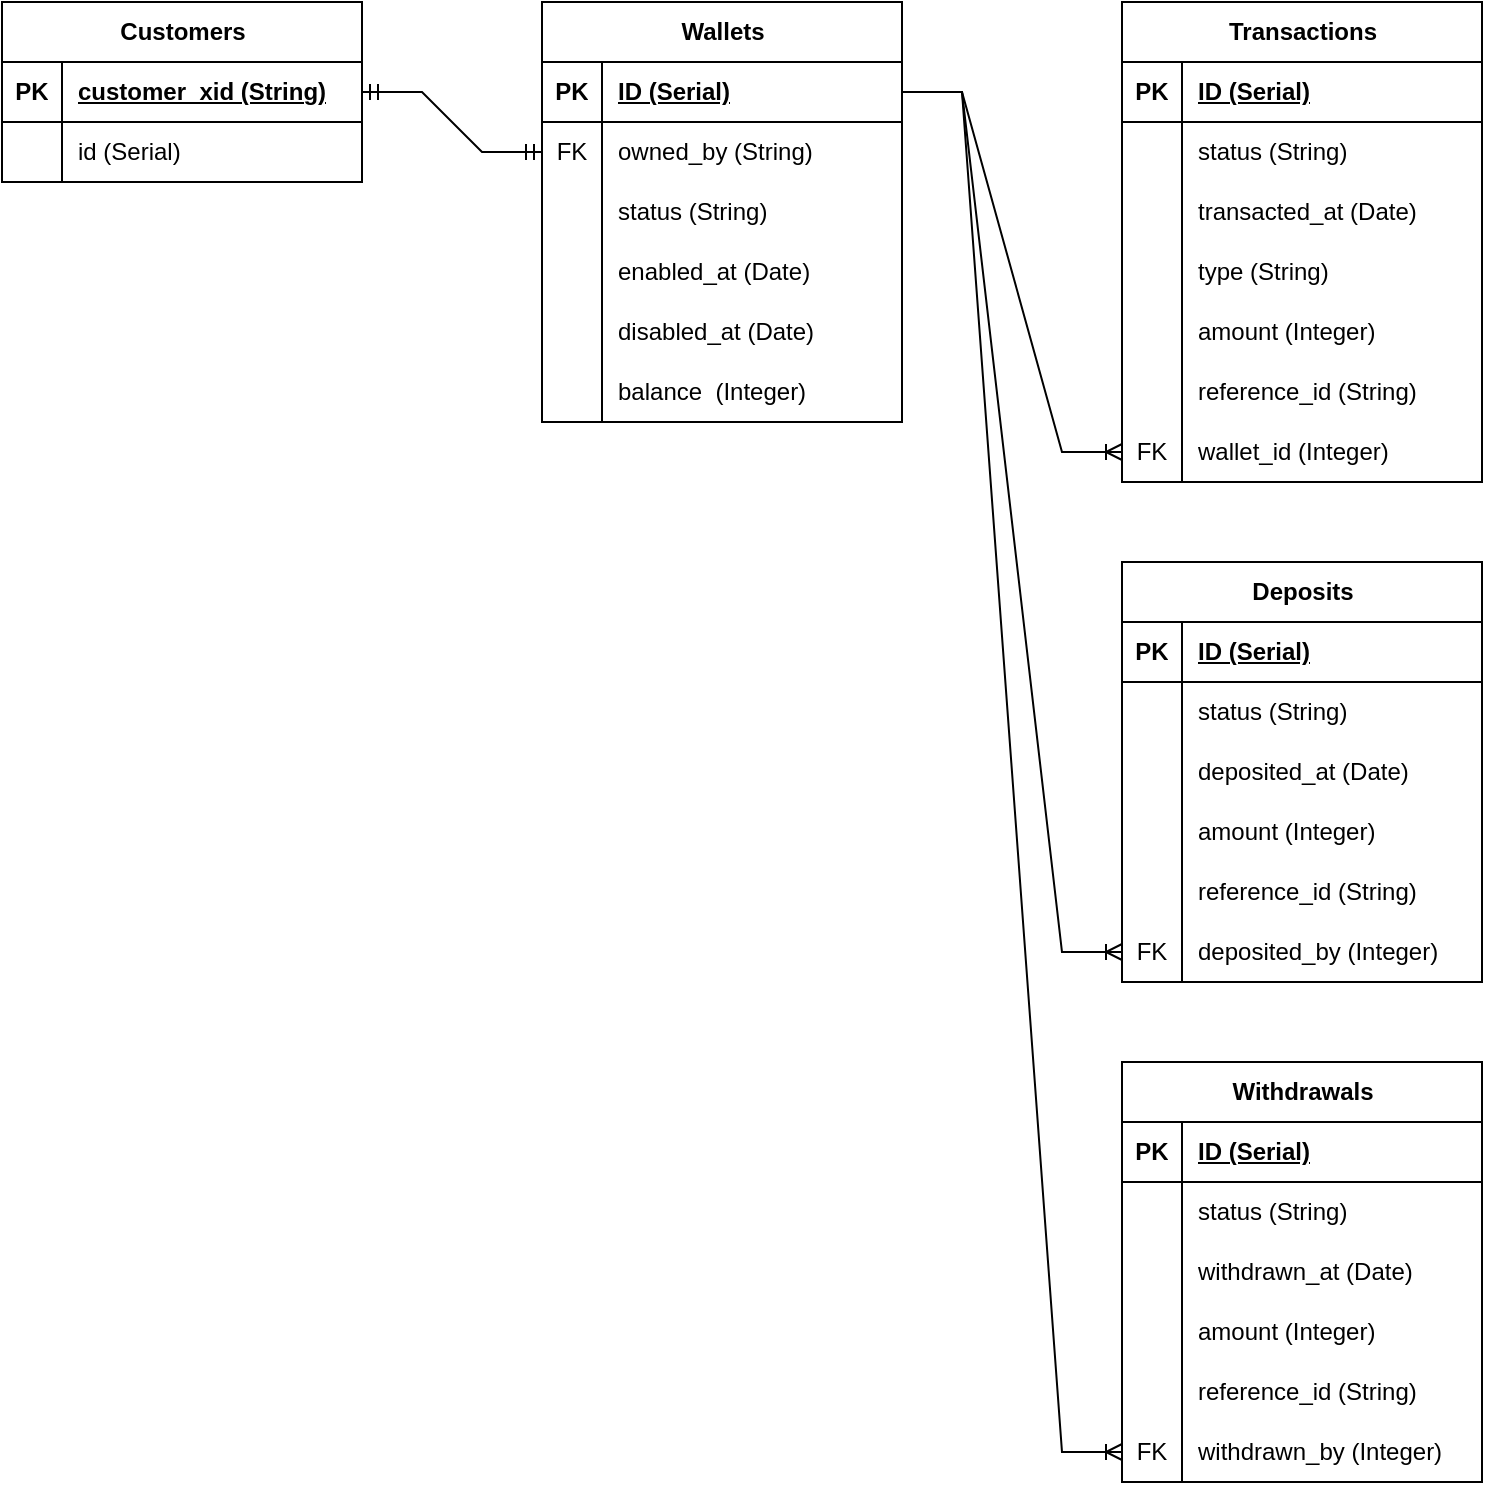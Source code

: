 <mxfile version="22.0.4" type="device">
  <diagram name="Page-1" id="1LVj-BG-6byIhthA51yk">
    <mxGraphModel dx="795" dy="502" grid="1" gridSize="10" guides="1" tooltips="1" connect="1" arrows="1" fold="1" page="1" pageScale="1" pageWidth="850" pageHeight="1100" math="0" shadow="0">
      <root>
        <mxCell id="0" />
        <mxCell id="1" parent="0" />
        <mxCell id="N4mngw4qFunGc3xSZTYy-1" value="Customers" style="shape=table;startSize=30;container=1;collapsible=1;childLayout=tableLayout;fixedRows=1;rowLines=0;fontStyle=1;align=center;resizeLast=1;html=1;" vertex="1" parent="1">
          <mxGeometry x="40" y="90" width="180" height="90" as="geometry" />
        </mxCell>
        <mxCell id="N4mngw4qFunGc3xSZTYy-2" value="" style="shape=tableRow;horizontal=0;startSize=0;swimlaneHead=0;swimlaneBody=0;fillColor=none;collapsible=0;dropTarget=0;points=[[0,0.5],[1,0.5]];portConstraint=eastwest;top=0;left=0;right=0;bottom=1;" vertex="1" parent="N4mngw4qFunGc3xSZTYy-1">
          <mxGeometry y="30" width="180" height="30" as="geometry" />
        </mxCell>
        <mxCell id="N4mngw4qFunGc3xSZTYy-3" value="PK" style="shape=partialRectangle;connectable=0;fillColor=none;top=0;left=0;bottom=0;right=0;fontStyle=1;overflow=hidden;whiteSpace=wrap;html=1;" vertex="1" parent="N4mngw4qFunGc3xSZTYy-2">
          <mxGeometry width="30" height="30" as="geometry">
            <mxRectangle width="30" height="30" as="alternateBounds" />
          </mxGeometry>
        </mxCell>
        <mxCell id="N4mngw4qFunGc3xSZTYy-4" value="customer_xid (String)" style="shape=partialRectangle;connectable=0;fillColor=none;top=0;left=0;bottom=0;right=0;align=left;spacingLeft=6;fontStyle=5;overflow=hidden;whiteSpace=wrap;html=1;" vertex="1" parent="N4mngw4qFunGc3xSZTYy-2">
          <mxGeometry x="30" width="150" height="30" as="geometry">
            <mxRectangle width="150" height="30" as="alternateBounds" />
          </mxGeometry>
        </mxCell>
        <mxCell id="N4mngw4qFunGc3xSZTYy-5" value="" style="shape=tableRow;horizontal=0;startSize=0;swimlaneHead=0;swimlaneBody=0;fillColor=none;collapsible=0;dropTarget=0;points=[[0,0.5],[1,0.5]];portConstraint=eastwest;top=0;left=0;right=0;bottom=0;" vertex="1" parent="N4mngw4qFunGc3xSZTYy-1">
          <mxGeometry y="60" width="180" height="30" as="geometry" />
        </mxCell>
        <mxCell id="N4mngw4qFunGc3xSZTYy-6" value="" style="shape=partialRectangle;connectable=0;fillColor=none;top=0;left=0;bottom=0;right=0;editable=1;overflow=hidden;whiteSpace=wrap;html=1;" vertex="1" parent="N4mngw4qFunGc3xSZTYy-5">
          <mxGeometry width="30" height="30" as="geometry">
            <mxRectangle width="30" height="30" as="alternateBounds" />
          </mxGeometry>
        </mxCell>
        <mxCell id="N4mngw4qFunGc3xSZTYy-7" value="id (Serial)" style="shape=partialRectangle;connectable=0;fillColor=none;top=0;left=0;bottom=0;right=0;align=left;spacingLeft=6;overflow=hidden;whiteSpace=wrap;html=1;" vertex="1" parent="N4mngw4qFunGc3xSZTYy-5">
          <mxGeometry x="30" width="150" height="30" as="geometry">
            <mxRectangle width="150" height="30" as="alternateBounds" />
          </mxGeometry>
        </mxCell>
        <mxCell id="N4mngw4qFunGc3xSZTYy-14" value="Wallets" style="shape=table;startSize=30;container=1;collapsible=1;childLayout=tableLayout;fixedRows=1;rowLines=0;fontStyle=1;align=center;resizeLast=1;html=1;" vertex="1" parent="1">
          <mxGeometry x="310" y="90" width="180" height="210" as="geometry" />
        </mxCell>
        <mxCell id="N4mngw4qFunGc3xSZTYy-15" value="" style="shape=tableRow;horizontal=0;startSize=0;swimlaneHead=0;swimlaneBody=0;fillColor=none;collapsible=0;dropTarget=0;points=[[0,0.5],[1,0.5]];portConstraint=eastwest;top=0;left=0;right=0;bottom=1;" vertex="1" parent="N4mngw4qFunGc3xSZTYy-14">
          <mxGeometry y="30" width="180" height="30" as="geometry" />
        </mxCell>
        <mxCell id="N4mngw4qFunGc3xSZTYy-16" value="PK" style="shape=partialRectangle;connectable=0;fillColor=none;top=0;left=0;bottom=0;right=0;fontStyle=1;overflow=hidden;whiteSpace=wrap;html=1;" vertex="1" parent="N4mngw4qFunGc3xSZTYy-15">
          <mxGeometry width="30" height="30" as="geometry">
            <mxRectangle width="30" height="30" as="alternateBounds" />
          </mxGeometry>
        </mxCell>
        <mxCell id="N4mngw4qFunGc3xSZTYy-17" value="ID (Serial)" style="shape=partialRectangle;connectable=0;fillColor=none;top=0;left=0;bottom=0;right=0;align=left;spacingLeft=6;fontStyle=5;overflow=hidden;whiteSpace=wrap;html=1;" vertex="1" parent="N4mngw4qFunGc3xSZTYy-15">
          <mxGeometry x="30" width="150" height="30" as="geometry">
            <mxRectangle width="150" height="30" as="alternateBounds" />
          </mxGeometry>
        </mxCell>
        <mxCell id="N4mngw4qFunGc3xSZTYy-18" value="" style="shape=tableRow;horizontal=0;startSize=0;swimlaneHead=0;swimlaneBody=0;fillColor=none;collapsible=0;dropTarget=0;points=[[0,0.5],[1,0.5]];portConstraint=eastwest;top=0;left=0;right=0;bottom=0;" vertex="1" parent="N4mngw4qFunGc3xSZTYy-14">
          <mxGeometry y="60" width="180" height="30" as="geometry" />
        </mxCell>
        <mxCell id="N4mngw4qFunGc3xSZTYy-19" value="FK" style="shape=partialRectangle;connectable=0;fillColor=none;top=0;left=0;bottom=0;right=0;editable=1;overflow=hidden;whiteSpace=wrap;html=1;" vertex="1" parent="N4mngw4qFunGc3xSZTYy-18">
          <mxGeometry width="30" height="30" as="geometry">
            <mxRectangle width="30" height="30" as="alternateBounds" />
          </mxGeometry>
        </mxCell>
        <mxCell id="N4mngw4qFunGc3xSZTYy-20" value="owned_by (String)" style="shape=partialRectangle;connectable=0;fillColor=none;top=0;left=0;bottom=0;right=0;align=left;spacingLeft=6;overflow=hidden;whiteSpace=wrap;html=1;" vertex="1" parent="N4mngw4qFunGc3xSZTYy-18">
          <mxGeometry x="30" width="150" height="30" as="geometry">
            <mxRectangle width="150" height="30" as="alternateBounds" />
          </mxGeometry>
        </mxCell>
        <mxCell id="N4mngw4qFunGc3xSZTYy-21" value="" style="shape=tableRow;horizontal=0;startSize=0;swimlaneHead=0;swimlaneBody=0;fillColor=none;collapsible=0;dropTarget=0;points=[[0,0.5],[1,0.5]];portConstraint=eastwest;top=0;left=0;right=0;bottom=0;" vertex="1" parent="N4mngw4qFunGc3xSZTYy-14">
          <mxGeometry y="90" width="180" height="30" as="geometry" />
        </mxCell>
        <mxCell id="N4mngw4qFunGc3xSZTYy-22" value="" style="shape=partialRectangle;connectable=0;fillColor=none;top=0;left=0;bottom=0;right=0;editable=1;overflow=hidden;whiteSpace=wrap;html=1;" vertex="1" parent="N4mngw4qFunGc3xSZTYy-21">
          <mxGeometry width="30" height="30" as="geometry">
            <mxRectangle width="30" height="30" as="alternateBounds" />
          </mxGeometry>
        </mxCell>
        <mxCell id="N4mngw4qFunGc3xSZTYy-23" value="status (String)" style="shape=partialRectangle;connectable=0;fillColor=none;top=0;left=0;bottom=0;right=0;align=left;spacingLeft=6;overflow=hidden;whiteSpace=wrap;html=1;" vertex="1" parent="N4mngw4qFunGc3xSZTYy-21">
          <mxGeometry x="30" width="150" height="30" as="geometry">
            <mxRectangle width="150" height="30" as="alternateBounds" />
          </mxGeometry>
        </mxCell>
        <mxCell id="N4mngw4qFunGc3xSZTYy-24" value="" style="shape=tableRow;horizontal=0;startSize=0;swimlaneHead=0;swimlaneBody=0;fillColor=none;collapsible=0;dropTarget=0;points=[[0,0.5],[1,0.5]];portConstraint=eastwest;top=0;left=0;right=0;bottom=0;" vertex="1" parent="N4mngw4qFunGc3xSZTYy-14">
          <mxGeometry y="120" width="180" height="30" as="geometry" />
        </mxCell>
        <mxCell id="N4mngw4qFunGc3xSZTYy-25" value="" style="shape=partialRectangle;connectable=0;fillColor=none;top=0;left=0;bottom=0;right=0;editable=1;overflow=hidden;whiteSpace=wrap;html=1;" vertex="1" parent="N4mngw4qFunGc3xSZTYy-24">
          <mxGeometry width="30" height="30" as="geometry">
            <mxRectangle width="30" height="30" as="alternateBounds" />
          </mxGeometry>
        </mxCell>
        <mxCell id="N4mngw4qFunGc3xSZTYy-26" value="enabled_at (Date)" style="shape=partialRectangle;connectable=0;fillColor=none;top=0;left=0;bottom=0;right=0;align=left;spacingLeft=6;overflow=hidden;whiteSpace=wrap;html=1;" vertex="1" parent="N4mngw4qFunGc3xSZTYy-24">
          <mxGeometry x="30" width="150" height="30" as="geometry">
            <mxRectangle width="150" height="30" as="alternateBounds" />
          </mxGeometry>
        </mxCell>
        <mxCell id="N4mngw4qFunGc3xSZTYy-66" value="" style="shape=tableRow;horizontal=0;startSize=0;swimlaneHead=0;swimlaneBody=0;fillColor=none;collapsible=0;dropTarget=0;points=[[0,0.5],[1,0.5]];portConstraint=eastwest;top=0;left=0;right=0;bottom=0;" vertex="1" parent="N4mngw4qFunGc3xSZTYy-14">
          <mxGeometry y="150" width="180" height="30" as="geometry" />
        </mxCell>
        <mxCell id="N4mngw4qFunGc3xSZTYy-67" value="" style="shape=partialRectangle;connectable=0;fillColor=none;top=0;left=0;bottom=0;right=0;editable=1;overflow=hidden;whiteSpace=wrap;html=1;" vertex="1" parent="N4mngw4qFunGc3xSZTYy-66">
          <mxGeometry width="30" height="30" as="geometry">
            <mxRectangle width="30" height="30" as="alternateBounds" />
          </mxGeometry>
        </mxCell>
        <mxCell id="N4mngw4qFunGc3xSZTYy-68" value="disabled_at (Date)" style="shape=partialRectangle;connectable=0;fillColor=none;top=0;left=0;bottom=0;right=0;align=left;spacingLeft=6;overflow=hidden;whiteSpace=wrap;html=1;" vertex="1" parent="N4mngw4qFunGc3xSZTYy-66">
          <mxGeometry x="30" width="150" height="30" as="geometry">
            <mxRectangle width="150" height="30" as="alternateBounds" />
          </mxGeometry>
        </mxCell>
        <mxCell id="N4mngw4qFunGc3xSZTYy-69" value="" style="shape=tableRow;horizontal=0;startSize=0;swimlaneHead=0;swimlaneBody=0;fillColor=none;collapsible=0;dropTarget=0;points=[[0,0.5],[1,0.5]];portConstraint=eastwest;top=0;left=0;right=0;bottom=0;" vertex="1" parent="N4mngw4qFunGc3xSZTYy-14">
          <mxGeometry y="180" width="180" height="30" as="geometry" />
        </mxCell>
        <mxCell id="N4mngw4qFunGc3xSZTYy-70" value="" style="shape=partialRectangle;connectable=0;fillColor=none;top=0;left=0;bottom=0;right=0;editable=1;overflow=hidden;whiteSpace=wrap;html=1;" vertex="1" parent="N4mngw4qFunGc3xSZTYy-69">
          <mxGeometry width="30" height="30" as="geometry">
            <mxRectangle width="30" height="30" as="alternateBounds" />
          </mxGeometry>
        </mxCell>
        <mxCell id="N4mngw4qFunGc3xSZTYy-71" value="balance&amp;nbsp; (Integer)" style="shape=partialRectangle;connectable=0;fillColor=none;top=0;left=0;bottom=0;right=0;align=left;spacingLeft=6;overflow=hidden;whiteSpace=wrap;html=1;" vertex="1" parent="N4mngw4qFunGc3xSZTYy-69">
          <mxGeometry x="30" width="150" height="30" as="geometry">
            <mxRectangle width="150" height="30" as="alternateBounds" />
          </mxGeometry>
        </mxCell>
        <mxCell id="N4mngw4qFunGc3xSZTYy-27" value="Transactions" style="shape=table;startSize=30;container=1;collapsible=1;childLayout=tableLayout;fixedRows=1;rowLines=0;fontStyle=1;align=center;resizeLast=1;html=1;" vertex="1" parent="1">
          <mxGeometry x="600" y="90" width="180" height="240" as="geometry" />
        </mxCell>
        <mxCell id="N4mngw4qFunGc3xSZTYy-28" value="" style="shape=tableRow;horizontal=0;startSize=0;swimlaneHead=0;swimlaneBody=0;fillColor=none;collapsible=0;dropTarget=0;points=[[0,0.5],[1,0.5]];portConstraint=eastwest;top=0;left=0;right=0;bottom=1;" vertex="1" parent="N4mngw4qFunGc3xSZTYy-27">
          <mxGeometry y="30" width="180" height="30" as="geometry" />
        </mxCell>
        <mxCell id="N4mngw4qFunGc3xSZTYy-29" value="PK" style="shape=partialRectangle;connectable=0;fillColor=none;top=0;left=0;bottom=0;right=0;fontStyle=1;overflow=hidden;whiteSpace=wrap;html=1;" vertex="1" parent="N4mngw4qFunGc3xSZTYy-28">
          <mxGeometry width="30" height="30" as="geometry">
            <mxRectangle width="30" height="30" as="alternateBounds" />
          </mxGeometry>
        </mxCell>
        <mxCell id="N4mngw4qFunGc3xSZTYy-30" value="ID (Serial)" style="shape=partialRectangle;connectable=0;fillColor=none;top=0;left=0;bottom=0;right=0;align=left;spacingLeft=6;fontStyle=5;overflow=hidden;whiteSpace=wrap;html=1;" vertex="1" parent="N4mngw4qFunGc3xSZTYy-28">
          <mxGeometry x="30" width="150" height="30" as="geometry">
            <mxRectangle width="150" height="30" as="alternateBounds" />
          </mxGeometry>
        </mxCell>
        <mxCell id="N4mngw4qFunGc3xSZTYy-31" value="" style="shape=tableRow;horizontal=0;startSize=0;swimlaneHead=0;swimlaneBody=0;fillColor=none;collapsible=0;dropTarget=0;points=[[0,0.5],[1,0.5]];portConstraint=eastwest;top=0;left=0;right=0;bottom=0;" vertex="1" parent="N4mngw4qFunGc3xSZTYy-27">
          <mxGeometry y="60" width="180" height="30" as="geometry" />
        </mxCell>
        <mxCell id="N4mngw4qFunGc3xSZTYy-32" value="" style="shape=partialRectangle;connectable=0;fillColor=none;top=0;left=0;bottom=0;right=0;editable=1;overflow=hidden;whiteSpace=wrap;html=1;" vertex="1" parent="N4mngw4qFunGc3xSZTYy-31">
          <mxGeometry width="30" height="30" as="geometry">
            <mxRectangle width="30" height="30" as="alternateBounds" />
          </mxGeometry>
        </mxCell>
        <mxCell id="N4mngw4qFunGc3xSZTYy-33" value="status (String)" style="shape=partialRectangle;connectable=0;fillColor=none;top=0;left=0;bottom=0;right=0;align=left;spacingLeft=6;overflow=hidden;whiteSpace=wrap;html=1;" vertex="1" parent="N4mngw4qFunGc3xSZTYy-31">
          <mxGeometry x="30" width="150" height="30" as="geometry">
            <mxRectangle width="150" height="30" as="alternateBounds" />
          </mxGeometry>
        </mxCell>
        <mxCell id="N4mngw4qFunGc3xSZTYy-34" value="" style="shape=tableRow;horizontal=0;startSize=0;swimlaneHead=0;swimlaneBody=0;fillColor=none;collapsible=0;dropTarget=0;points=[[0,0.5],[1,0.5]];portConstraint=eastwest;top=0;left=0;right=0;bottom=0;" vertex="1" parent="N4mngw4qFunGc3xSZTYy-27">
          <mxGeometry y="90" width="180" height="30" as="geometry" />
        </mxCell>
        <mxCell id="N4mngw4qFunGc3xSZTYy-35" value="" style="shape=partialRectangle;connectable=0;fillColor=none;top=0;left=0;bottom=0;right=0;editable=1;overflow=hidden;whiteSpace=wrap;html=1;" vertex="1" parent="N4mngw4qFunGc3xSZTYy-34">
          <mxGeometry width="30" height="30" as="geometry">
            <mxRectangle width="30" height="30" as="alternateBounds" />
          </mxGeometry>
        </mxCell>
        <mxCell id="N4mngw4qFunGc3xSZTYy-36" value="transacted_at (Date)" style="shape=partialRectangle;connectable=0;fillColor=none;top=0;left=0;bottom=0;right=0;align=left;spacingLeft=6;overflow=hidden;whiteSpace=wrap;html=1;" vertex="1" parent="N4mngw4qFunGc3xSZTYy-34">
          <mxGeometry x="30" width="150" height="30" as="geometry">
            <mxRectangle width="150" height="30" as="alternateBounds" />
          </mxGeometry>
        </mxCell>
        <mxCell id="N4mngw4qFunGc3xSZTYy-37" value="" style="shape=tableRow;horizontal=0;startSize=0;swimlaneHead=0;swimlaneBody=0;fillColor=none;collapsible=0;dropTarget=0;points=[[0,0.5],[1,0.5]];portConstraint=eastwest;top=0;left=0;right=0;bottom=0;" vertex="1" parent="N4mngw4qFunGc3xSZTYy-27">
          <mxGeometry y="120" width="180" height="30" as="geometry" />
        </mxCell>
        <mxCell id="N4mngw4qFunGc3xSZTYy-38" value="" style="shape=partialRectangle;connectable=0;fillColor=none;top=0;left=0;bottom=0;right=0;editable=1;overflow=hidden;whiteSpace=wrap;html=1;" vertex="1" parent="N4mngw4qFunGc3xSZTYy-37">
          <mxGeometry width="30" height="30" as="geometry">
            <mxRectangle width="30" height="30" as="alternateBounds" />
          </mxGeometry>
        </mxCell>
        <mxCell id="N4mngw4qFunGc3xSZTYy-39" value="type (String)" style="shape=partialRectangle;connectable=0;fillColor=none;top=0;left=0;bottom=0;right=0;align=left;spacingLeft=6;overflow=hidden;whiteSpace=wrap;html=1;" vertex="1" parent="N4mngw4qFunGc3xSZTYy-37">
          <mxGeometry x="30" width="150" height="30" as="geometry">
            <mxRectangle width="150" height="30" as="alternateBounds" />
          </mxGeometry>
        </mxCell>
        <mxCell id="N4mngw4qFunGc3xSZTYy-75" value="" style="shape=tableRow;horizontal=0;startSize=0;swimlaneHead=0;swimlaneBody=0;fillColor=none;collapsible=0;dropTarget=0;points=[[0,0.5],[1,0.5]];portConstraint=eastwest;top=0;left=0;right=0;bottom=0;" vertex="1" parent="N4mngw4qFunGc3xSZTYy-27">
          <mxGeometry y="150" width="180" height="30" as="geometry" />
        </mxCell>
        <mxCell id="N4mngw4qFunGc3xSZTYy-76" value="" style="shape=partialRectangle;connectable=0;fillColor=none;top=0;left=0;bottom=0;right=0;editable=1;overflow=hidden;whiteSpace=wrap;html=1;" vertex="1" parent="N4mngw4qFunGc3xSZTYy-75">
          <mxGeometry width="30" height="30" as="geometry">
            <mxRectangle width="30" height="30" as="alternateBounds" />
          </mxGeometry>
        </mxCell>
        <mxCell id="N4mngw4qFunGc3xSZTYy-77" value="amount (Integer)" style="shape=partialRectangle;connectable=0;fillColor=none;top=0;left=0;bottom=0;right=0;align=left;spacingLeft=6;overflow=hidden;whiteSpace=wrap;html=1;" vertex="1" parent="N4mngw4qFunGc3xSZTYy-75">
          <mxGeometry x="30" width="150" height="30" as="geometry">
            <mxRectangle width="150" height="30" as="alternateBounds" />
          </mxGeometry>
        </mxCell>
        <mxCell id="N4mngw4qFunGc3xSZTYy-78" value="" style="shape=tableRow;horizontal=0;startSize=0;swimlaneHead=0;swimlaneBody=0;fillColor=none;collapsible=0;dropTarget=0;points=[[0,0.5],[1,0.5]];portConstraint=eastwest;top=0;left=0;right=0;bottom=0;" vertex="1" parent="N4mngw4qFunGc3xSZTYy-27">
          <mxGeometry y="180" width="180" height="30" as="geometry" />
        </mxCell>
        <mxCell id="N4mngw4qFunGc3xSZTYy-79" value="" style="shape=partialRectangle;connectable=0;fillColor=none;top=0;left=0;bottom=0;right=0;editable=1;overflow=hidden;whiteSpace=wrap;html=1;" vertex="1" parent="N4mngw4qFunGc3xSZTYy-78">
          <mxGeometry width="30" height="30" as="geometry">
            <mxRectangle width="30" height="30" as="alternateBounds" />
          </mxGeometry>
        </mxCell>
        <mxCell id="N4mngw4qFunGc3xSZTYy-80" value="reference_id (String)" style="shape=partialRectangle;connectable=0;fillColor=none;top=0;left=0;bottom=0;right=0;align=left;spacingLeft=6;overflow=hidden;whiteSpace=wrap;html=1;" vertex="1" parent="N4mngw4qFunGc3xSZTYy-78">
          <mxGeometry x="30" width="150" height="30" as="geometry">
            <mxRectangle width="150" height="30" as="alternateBounds" />
          </mxGeometry>
        </mxCell>
        <mxCell id="N4mngw4qFunGc3xSZTYy-81" value="" style="shape=tableRow;horizontal=0;startSize=0;swimlaneHead=0;swimlaneBody=0;fillColor=none;collapsible=0;dropTarget=0;points=[[0,0.5],[1,0.5]];portConstraint=eastwest;top=0;left=0;right=0;bottom=0;" vertex="1" parent="N4mngw4qFunGc3xSZTYy-27">
          <mxGeometry y="210" width="180" height="30" as="geometry" />
        </mxCell>
        <mxCell id="N4mngw4qFunGc3xSZTYy-82" value="FK" style="shape=partialRectangle;connectable=0;fillColor=none;top=0;left=0;bottom=0;right=0;editable=1;overflow=hidden;whiteSpace=wrap;html=1;" vertex="1" parent="N4mngw4qFunGc3xSZTYy-81">
          <mxGeometry width="30" height="30" as="geometry">
            <mxRectangle width="30" height="30" as="alternateBounds" />
          </mxGeometry>
        </mxCell>
        <mxCell id="N4mngw4qFunGc3xSZTYy-83" value="wallet_id (Integer)" style="shape=partialRectangle;connectable=0;fillColor=none;top=0;left=0;bottom=0;right=0;align=left;spacingLeft=6;overflow=hidden;whiteSpace=wrap;html=1;" vertex="1" parent="N4mngw4qFunGc3xSZTYy-81">
          <mxGeometry x="30" width="150" height="30" as="geometry">
            <mxRectangle width="150" height="30" as="alternateBounds" />
          </mxGeometry>
        </mxCell>
        <mxCell id="N4mngw4qFunGc3xSZTYy-40" value="Deposits" style="shape=table;startSize=30;container=1;collapsible=1;childLayout=tableLayout;fixedRows=1;rowLines=0;fontStyle=1;align=center;resizeLast=1;html=1;" vertex="1" parent="1">
          <mxGeometry x="600" y="370" width="180" height="210" as="geometry" />
        </mxCell>
        <mxCell id="N4mngw4qFunGc3xSZTYy-41" value="" style="shape=tableRow;horizontal=0;startSize=0;swimlaneHead=0;swimlaneBody=0;fillColor=none;collapsible=0;dropTarget=0;points=[[0,0.5],[1,0.5]];portConstraint=eastwest;top=0;left=0;right=0;bottom=1;" vertex="1" parent="N4mngw4qFunGc3xSZTYy-40">
          <mxGeometry y="30" width="180" height="30" as="geometry" />
        </mxCell>
        <mxCell id="N4mngw4qFunGc3xSZTYy-42" value="PK" style="shape=partialRectangle;connectable=0;fillColor=none;top=0;left=0;bottom=0;right=0;fontStyle=1;overflow=hidden;whiteSpace=wrap;html=1;" vertex="1" parent="N4mngw4qFunGc3xSZTYy-41">
          <mxGeometry width="30" height="30" as="geometry">
            <mxRectangle width="30" height="30" as="alternateBounds" />
          </mxGeometry>
        </mxCell>
        <mxCell id="N4mngw4qFunGc3xSZTYy-43" value="ID (Serial)" style="shape=partialRectangle;connectable=0;fillColor=none;top=0;left=0;bottom=0;right=0;align=left;spacingLeft=6;fontStyle=5;overflow=hidden;whiteSpace=wrap;html=1;" vertex="1" parent="N4mngw4qFunGc3xSZTYy-41">
          <mxGeometry x="30" width="150" height="30" as="geometry">
            <mxRectangle width="150" height="30" as="alternateBounds" />
          </mxGeometry>
        </mxCell>
        <mxCell id="N4mngw4qFunGc3xSZTYy-44" value="" style="shape=tableRow;horizontal=0;startSize=0;swimlaneHead=0;swimlaneBody=0;fillColor=none;collapsible=0;dropTarget=0;points=[[0,0.5],[1,0.5]];portConstraint=eastwest;top=0;left=0;right=0;bottom=0;" vertex="1" parent="N4mngw4qFunGc3xSZTYy-40">
          <mxGeometry y="60" width="180" height="30" as="geometry" />
        </mxCell>
        <mxCell id="N4mngw4qFunGc3xSZTYy-45" value="" style="shape=partialRectangle;connectable=0;fillColor=none;top=0;left=0;bottom=0;right=0;editable=1;overflow=hidden;whiteSpace=wrap;html=1;" vertex="1" parent="N4mngw4qFunGc3xSZTYy-44">
          <mxGeometry width="30" height="30" as="geometry">
            <mxRectangle width="30" height="30" as="alternateBounds" />
          </mxGeometry>
        </mxCell>
        <mxCell id="N4mngw4qFunGc3xSZTYy-46" value="status (String)" style="shape=partialRectangle;connectable=0;fillColor=none;top=0;left=0;bottom=0;right=0;align=left;spacingLeft=6;overflow=hidden;whiteSpace=wrap;html=1;" vertex="1" parent="N4mngw4qFunGc3xSZTYy-44">
          <mxGeometry x="30" width="150" height="30" as="geometry">
            <mxRectangle width="150" height="30" as="alternateBounds" />
          </mxGeometry>
        </mxCell>
        <mxCell id="N4mngw4qFunGc3xSZTYy-47" value="" style="shape=tableRow;horizontal=0;startSize=0;swimlaneHead=0;swimlaneBody=0;fillColor=none;collapsible=0;dropTarget=0;points=[[0,0.5],[1,0.5]];portConstraint=eastwest;top=0;left=0;right=0;bottom=0;" vertex="1" parent="N4mngw4qFunGc3xSZTYy-40">
          <mxGeometry y="90" width="180" height="30" as="geometry" />
        </mxCell>
        <mxCell id="N4mngw4qFunGc3xSZTYy-48" value="" style="shape=partialRectangle;connectable=0;fillColor=none;top=0;left=0;bottom=0;right=0;editable=1;overflow=hidden;whiteSpace=wrap;html=1;" vertex="1" parent="N4mngw4qFunGc3xSZTYy-47">
          <mxGeometry width="30" height="30" as="geometry">
            <mxRectangle width="30" height="30" as="alternateBounds" />
          </mxGeometry>
        </mxCell>
        <mxCell id="N4mngw4qFunGc3xSZTYy-49" value="deposited_at (Date)" style="shape=partialRectangle;connectable=0;fillColor=none;top=0;left=0;bottom=0;right=0;align=left;spacingLeft=6;overflow=hidden;whiteSpace=wrap;html=1;" vertex="1" parent="N4mngw4qFunGc3xSZTYy-47">
          <mxGeometry x="30" width="150" height="30" as="geometry">
            <mxRectangle width="150" height="30" as="alternateBounds" />
          </mxGeometry>
        </mxCell>
        <mxCell id="N4mngw4qFunGc3xSZTYy-50" value="" style="shape=tableRow;horizontal=0;startSize=0;swimlaneHead=0;swimlaneBody=0;fillColor=none;collapsible=0;dropTarget=0;points=[[0,0.5],[1,0.5]];portConstraint=eastwest;top=0;left=0;right=0;bottom=0;" vertex="1" parent="N4mngw4qFunGc3xSZTYy-40">
          <mxGeometry y="120" width="180" height="30" as="geometry" />
        </mxCell>
        <mxCell id="N4mngw4qFunGc3xSZTYy-51" value="" style="shape=partialRectangle;connectable=0;fillColor=none;top=0;left=0;bottom=0;right=0;editable=1;overflow=hidden;whiteSpace=wrap;html=1;" vertex="1" parent="N4mngw4qFunGc3xSZTYy-50">
          <mxGeometry width="30" height="30" as="geometry">
            <mxRectangle width="30" height="30" as="alternateBounds" />
          </mxGeometry>
        </mxCell>
        <mxCell id="N4mngw4qFunGc3xSZTYy-52" value="amount (Integer)" style="shape=partialRectangle;connectable=0;fillColor=none;top=0;left=0;bottom=0;right=0;align=left;spacingLeft=6;overflow=hidden;whiteSpace=wrap;html=1;" vertex="1" parent="N4mngw4qFunGc3xSZTYy-50">
          <mxGeometry x="30" width="150" height="30" as="geometry">
            <mxRectangle width="150" height="30" as="alternateBounds" />
          </mxGeometry>
        </mxCell>
        <mxCell id="N4mngw4qFunGc3xSZTYy-89" value="" style="shape=tableRow;horizontal=0;startSize=0;swimlaneHead=0;swimlaneBody=0;fillColor=none;collapsible=0;dropTarget=0;points=[[0,0.5],[1,0.5]];portConstraint=eastwest;top=0;left=0;right=0;bottom=0;" vertex="1" parent="N4mngw4qFunGc3xSZTYy-40">
          <mxGeometry y="150" width="180" height="30" as="geometry" />
        </mxCell>
        <mxCell id="N4mngw4qFunGc3xSZTYy-90" value="" style="shape=partialRectangle;connectable=0;fillColor=none;top=0;left=0;bottom=0;right=0;editable=1;overflow=hidden;whiteSpace=wrap;html=1;" vertex="1" parent="N4mngw4qFunGc3xSZTYy-89">
          <mxGeometry width="30" height="30" as="geometry">
            <mxRectangle width="30" height="30" as="alternateBounds" />
          </mxGeometry>
        </mxCell>
        <mxCell id="N4mngw4qFunGc3xSZTYy-91" value="reference_id (String)" style="shape=partialRectangle;connectable=0;fillColor=none;top=0;left=0;bottom=0;right=0;align=left;spacingLeft=6;overflow=hidden;whiteSpace=wrap;html=1;" vertex="1" parent="N4mngw4qFunGc3xSZTYy-89">
          <mxGeometry x="30" width="150" height="30" as="geometry">
            <mxRectangle width="150" height="30" as="alternateBounds" />
          </mxGeometry>
        </mxCell>
        <mxCell id="N4mngw4qFunGc3xSZTYy-92" value="" style="shape=tableRow;horizontal=0;startSize=0;swimlaneHead=0;swimlaneBody=0;fillColor=none;collapsible=0;dropTarget=0;points=[[0,0.5],[1,0.5]];portConstraint=eastwest;top=0;left=0;right=0;bottom=0;" vertex="1" parent="N4mngw4qFunGc3xSZTYy-40">
          <mxGeometry y="180" width="180" height="30" as="geometry" />
        </mxCell>
        <mxCell id="N4mngw4qFunGc3xSZTYy-93" value="FK" style="shape=partialRectangle;connectable=0;fillColor=none;top=0;left=0;bottom=0;right=0;editable=1;overflow=hidden;whiteSpace=wrap;html=1;" vertex="1" parent="N4mngw4qFunGc3xSZTYy-92">
          <mxGeometry width="30" height="30" as="geometry">
            <mxRectangle width="30" height="30" as="alternateBounds" />
          </mxGeometry>
        </mxCell>
        <mxCell id="N4mngw4qFunGc3xSZTYy-94" value="deposited_by (Integer)" style="shape=partialRectangle;connectable=0;fillColor=none;top=0;left=0;bottom=0;right=0;align=left;spacingLeft=6;overflow=hidden;whiteSpace=wrap;html=1;" vertex="1" parent="N4mngw4qFunGc3xSZTYy-92">
          <mxGeometry x="30" width="150" height="30" as="geometry">
            <mxRectangle width="150" height="30" as="alternateBounds" />
          </mxGeometry>
        </mxCell>
        <mxCell id="N4mngw4qFunGc3xSZTYy-87" value="" style="edgeStyle=entityRelationEdgeStyle;fontSize=12;html=1;endArrow=ERmandOne;startArrow=ERmandOne;rounded=0;" edge="1" parent="1" source="N4mngw4qFunGc3xSZTYy-2" target="N4mngw4qFunGc3xSZTYy-18">
          <mxGeometry width="100" height="100" relative="1" as="geometry">
            <mxPoint x="240" y="480" as="sourcePoint" />
            <mxPoint x="340" y="380" as="targetPoint" />
          </mxGeometry>
        </mxCell>
        <mxCell id="N4mngw4qFunGc3xSZTYy-88" value="" style="edgeStyle=entityRelationEdgeStyle;fontSize=12;html=1;endArrow=ERoneToMany;rounded=0;" edge="1" parent="1" source="N4mngw4qFunGc3xSZTYy-15" target="N4mngw4qFunGc3xSZTYy-81">
          <mxGeometry width="100" height="100" relative="1" as="geometry">
            <mxPoint x="500" y="430" as="sourcePoint" />
            <mxPoint x="600" y="330" as="targetPoint" />
          </mxGeometry>
        </mxCell>
        <mxCell id="N4mngw4qFunGc3xSZTYy-95" value="" style="edgeStyle=entityRelationEdgeStyle;fontSize=12;html=1;endArrow=ERoneToMany;rounded=0;" edge="1" parent="1" source="N4mngw4qFunGc3xSZTYy-15" target="N4mngw4qFunGc3xSZTYy-92">
          <mxGeometry width="100" height="100" relative="1" as="geometry">
            <mxPoint x="500" y="180" as="sourcePoint" />
            <mxPoint x="610" y="360" as="targetPoint" />
            <Array as="points">
              <mxPoint x="540" y="285" />
            </Array>
          </mxGeometry>
        </mxCell>
        <mxCell id="N4mngw4qFunGc3xSZTYy-96" value="Withdrawals" style="shape=table;startSize=30;container=1;collapsible=1;childLayout=tableLayout;fixedRows=1;rowLines=0;fontStyle=1;align=center;resizeLast=1;html=1;" vertex="1" parent="1">
          <mxGeometry x="600" y="620" width="180" height="210" as="geometry" />
        </mxCell>
        <mxCell id="N4mngw4qFunGc3xSZTYy-97" value="" style="shape=tableRow;horizontal=0;startSize=0;swimlaneHead=0;swimlaneBody=0;fillColor=none;collapsible=0;dropTarget=0;points=[[0,0.5],[1,0.5]];portConstraint=eastwest;top=0;left=0;right=0;bottom=1;" vertex="1" parent="N4mngw4qFunGc3xSZTYy-96">
          <mxGeometry y="30" width="180" height="30" as="geometry" />
        </mxCell>
        <mxCell id="N4mngw4qFunGc3xSZTYy-98" value="PK" style="shape=partialRectangle;connectable=0;fillColor=none;top=0;left=0;bottom=0;right=0;fontStyle=1;overflow=hidden;whiteSpace=wrap;html=1;" vertex="1" parent="N4mngw4qFunGc3xSZTYy-97">
          <mxGeometry width="30" height="30" as="geometry">
            <mxRectangle width="30" height="30" as="alternateBounds" />
          </mxGeometry>
        </mxCell>
        <mxCell id="N4mngw4qFunGc3xSZTYy-99" value="ID (Serial)" style="shape=partialRectangle;connectable=0;fillColor=none;top=0;left=0;bottom=0;right=0;align=left;spacingLeft=6;fontStyle=5;overflow=hidden;whiteSpace=wrap;html=1;" vertex="1" parent="N4mngw4qFunGc3xSZTYy-97">
          <mxGeometry x="30" width="150" height="30" as="geometry">
            <mxRectangle width="150" height="30" as="alternateBounds" />
          </mxGeometry>
        </mxCell>
        <mxCell id="N4mngw4qFunGc3xSZTYy-100" value="" style="shape=tableRow;horizontal=0;startSize=0;swimlaneHead=0;swimlaneBody=0;fillColor=none;collapsible=0;dropTarget=0;points=[[0,0.5],[1,0.5]];portConstraint=eastwest;top=0;left=0;right=0;bottom=0;" vertex="1" parent="N4mngw4qFunGc3xSZTYy-96">
          <mxGeometry y="60" width="180" height="30" as="geometry" />
        </mxCell>
        <mxCell id="N4mngw4qFunGc3xSZTYy-101" value="" style="shape=partialRectangle;connectable=0;fillColor=none;top=0;left=0;bottom=0;right=0;editable=1;overflow=hidden;whiteSpace=wrap;html=1;" vertex="1" parent="N4mngw4qFunGc3xSZTYy-100">
          <mxGeometry width="30" height="30" as="geometry">
            <mxRectangle width="30" height="30" as="alternateBounds" />
          </mxGeometry>
        </mxCell>
        <mxCell id="N4mngw4qFunGc3xSZTYy-102" value="status (String)" style="shape=partialRectangle;connectable=0;fillColor=none;top=0;left=0;bottom=0;right=0;align=left;spacingLeft=6;overflow=hidden;whiteSpace=wrap;html=1;" vertex="1" parent="N4mngw4qFunGc3xSZTYy-100">
          <mxGeometry x="30" width="150" height="30" as="geometry">
            <mxRectangle width="150" height="30" as="alternateBounds" />
          </mxGeometry>
        </mxCell>
        <mxCell id="N4mngw4qFunGc3xSZTYy-103" value="" style="shape=tableRow;horizontal=0;startSize=0;swimlaneHead=0;swimlaneBody=0;fillColor=none;collapsible=0;dropTarget=0;points=[[0,0.5],[1,0.5]];portConstraint=eastwest;top=0;left=0;right=0;bottom=0;" vertex="1" parent="N4mngw4qFunGc3xSZTYy-96">
          <mxGeometry y="90" width="180" height="30" as="geometry" />
        </mxCell>
        <mxCell id="N4mngw4qFunGc3xSZTYy-104" value="" style="shape=partialRectangle;connectable=0;fillColor=none;top=0;left=0;bottom=0;right=0;editable=1;overflow=hidden;whiteSpace=wrap;html=1;" vertex="1" parent="N4mngw4qFunGc3xSZTYy-103">
          <mxGeometry width="30" height="30" as="geometry">
            <mxRectangle width="30" height="30" as="alternateBounds" />
          </mxGeometry>
        </mxCell>
        <mxCell id="N4mngw4qFunGc3xSZTYy-105" value="withdrawn_at (Date)" style="shape=partialRectangle;connectable=0;fillColor=none;top=0;left=0;bottom=0;right=0;align=left;spacingLeft=6;overflow=hidden;whiteSpace=wrap;html=1;" vertex="1" parent="N4mngw4qFunGc3xSZTYy-103">
          <mxGeometry x="30" width="150" height="30" as="geometry">
            <mxRectangle width="150" height="30" as="alternateBounds" />
          </mxGeometry>
        </mxCell>
        <mxCell id="N4mngw4qFunGc3xSZTYy-106" value="" style="shape=tableRow;horizontal=0;startSize=0;swimlaneHead=0;swimlaneBody=0;fillColor=none;collapsible=0;dropTarget=0;points=[[0,0.5],[1,0.5]];portConstraint=eastwest;top=0;left=0;right=0;bottom=0;" vertex="1" parent="N4mngw4qFunGc3xSZTYy-96">
          <mxGeometry y="120" width="180" height="30" as="geometry" />
        </mxCell>
        <mxCell id="N4mngw4qFunGc3xSZTYy-107" value="" style="shape=partialRectangle;connectable=0;fillColor=none;top=0;left=0;bottom=0;right=0;editable=1;overflow=hidden;whiteSpace=wrap;html=1;" vertex="1" parent="N4mngw4qFunGc3xSZTYy-106">
          <mxGeometry width="30" height="30" as="geometry">
            <mxRectangle width="30" height="30" as="alternateBounds" />
          </mxGeometry>
        </mxCell>
        <mxCell id="N4mngw4qFunGc3xSZTYy-108" value="amount (Integer)" style="shape=partialRectangle;connectable=0;fillColor=none;top=0;left=0;bottom=0;right=0;align=left;spacingLeft=6;overflow=hidden;whiteSpace=wrap;html=1;" vertex="1" parent="N4mngw4qFunGc3xSZTYy-106">
          <mxGeometry x="30" width="150" height="30" as="geometry">
            <mxRectangle width="150" height="30" as="alternateBounds" />
          </mxGeometry>
        </mxCell>
        <mxCell id="N4mngw4qFunGc3xSZTYy-109" value="" style="shape=tableRow;horizontal=0;startSize=0;swimlaneHead=0;swimlaneBody=0;fillColor=none;collapsible=0;dropTarget=0;points=[[0,0.5],[1,0.5]];portConstraint=eastwest;top=0;left=0;right=0;bottom=0;" vertex="1" parent="N4mngw4qFunGc3xSZTYy-96">
          <mxGeometry y="150" width="180" height="30" as="geometry" />
        </mxCell>
        <mxCell id="N4mngw4qFunGc3xSZTYy-110" value="" style="shape=partialRectangle;connectable=0;fillColor=none;top=0;left=0;bottom=0;right=0;editable=1;overflow=hidden;whiteSpace=wrap;html=1;" vertex="1" parent="N4mngw4qFunGc3xSZTYy-109">
          <mxGeometry width="30" height="30" as="geometry">
            <mxRectangle width="30" height="30" as="alternateBounds" />
          </mxGeometry>
        </mxCell>
        <mxCell id="N4mngw4qFunGc3xSZTYy-111" value="reference_id (String)" style="shape=partialRectangle;connectable=0;fillColor=none;top=0;left=0;bottom=0;right=0;align=left;spacingLeft=6;overflow=hidden;whiteSpace=wrap;html=1;" vertex="1" parent="N4mngw4qFunGc3xSZTYy-109">
          <mxGeometry x="30" width="150" height="30" as="geometry">
            <mxRectangle width="150" height="30" as="alternateBounds" />
          </mxGeometry>
        </mxCell>
        <mxCell id="N4mngw4qFunGc3xSZTYy-112" value="" style="shape=tableRow;horizontal=0;startSize=0;swimlaneHead=0;swimlaneBody=0;fillColor=none;collapsible=0;dropTarget=0;points=[[0,0.5],[1,0.5]];portConstraint=eastwest;top=0;left=0;right=0;bottom=0;" vertex="1" parent="N4mngw4qFunGc3xSZTYy-96">
          <mxGeometry y="180" width="180" height="30" as="geometry" />
        </mxCell>
        <mxCell id="N4mngw4qFunGc3xSZTYy-113" value="FK" style="shape=partialRectangle;connectable=0;fillColor=none;top=0;left=0;bottom=0;right=0;editable=1;overflow=hidden;whiteSpace=wrap;html=1;" vertex="1" parent="N4mngw4qFunGc3xSZTYy-112">
          <mxGeometry width="30" height="30" as="geometry">
            <mxRectangle width="30" height="30" as="alternateBounds" />
          </mxGeometry>
        </mxCell>
        <mxCell id="N4mngw4qFunGc3xSZTYy-114" value="withdrawn_by (Integer)" style="shape=partialRectangle;connectable=0;fillColor=none;top=0;left=0;bottom=0;right=0;align=left;spacingLeft=6;overflow=hidden;whiteSpace=wrap;html=1;" vertex="1" parent="N4mngw4qFunGc3xSZTYy-112">
          <mxGeometry x="30" width="150" height="30" as="geometry">
            <mxRectangle width="150" height="30" as="alternateBounds" />
          </mxGeometry>
        </mxCell>
        <mxCell id="N4mngw4qFunGc3xSZTYy-115" value="" style="edgeStyle=entityRelationEdgeStyle;fontSize=12;html=1;endArrow=ERoneToMany;rounded=0;" edge="1" parent="1" source="N4mngw4qFunGc3xSZTYy-15" target="N4mngw4qFunGc3xSZTYy-112">
          <mxGeometry width="100" height="100" relative="1" as="geometry">
            <mxPoint x="470" y="230" as="sourcePoint" />
            <mxPoint x="600" y="850" as="targetPoint" />
            <Array as="points">
              <mxPoint x="520" y="380" />
            </Array>
          </mxGeometry>
        </mxCell>
      </root>
    </mxGraphModel>
  </diagram>
</mxfile>
